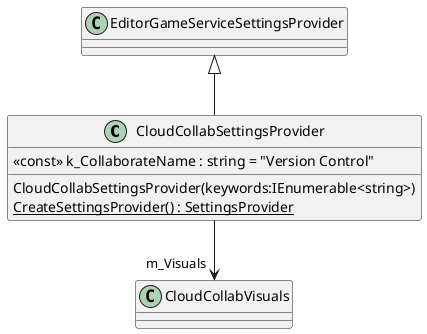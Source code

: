@startuml
class CloudCollabSettingsProvider {
    <<const>> k_CollaborateName : string = "Version Control"
    CloudCollabSettingsProvider(keywords:IEnumerable<string>)
    {static} CreateSettingsProvider() : SettingsProvider
}
EditorGameServiceSettingsProvider <|-- CloudCollabSettingsProvider
CloudCollabSettingsProvider --> "m_Visuals" CloudCollabVisuals
@enduml
